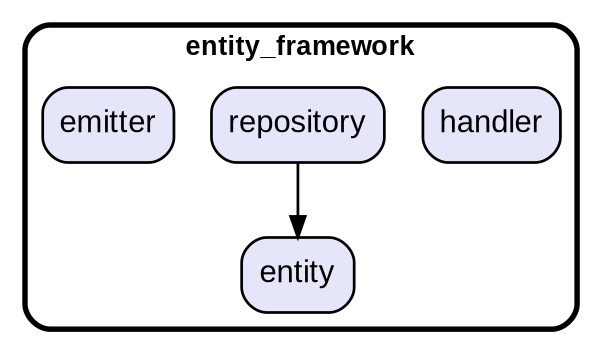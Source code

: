 digraph "" {
  graph [style=rounded fontname="Arial Black" fontsize=13 penwidth=2.6];
  node [shape=rect style="filled,rounded" fontname=Arial fontsize=15 fillcolor=Lavender penwidth=1.3];
  edge [penwidth=1.3];
  "/handler.dart" [label="handler"];
  "/repository.dart" [label="repository"];
  "/emitter.dart" [label="emitter"];
  "/entity.dart" [label="entity"];
  subgraph "cluster~" {
    label="entity_framework";
    "/handler.dart";
    "/repository.dart";
    "/emitter.dart";
    "/entity.dart";
  }
  "/repository.dart" -> "/entity.dart";
}
